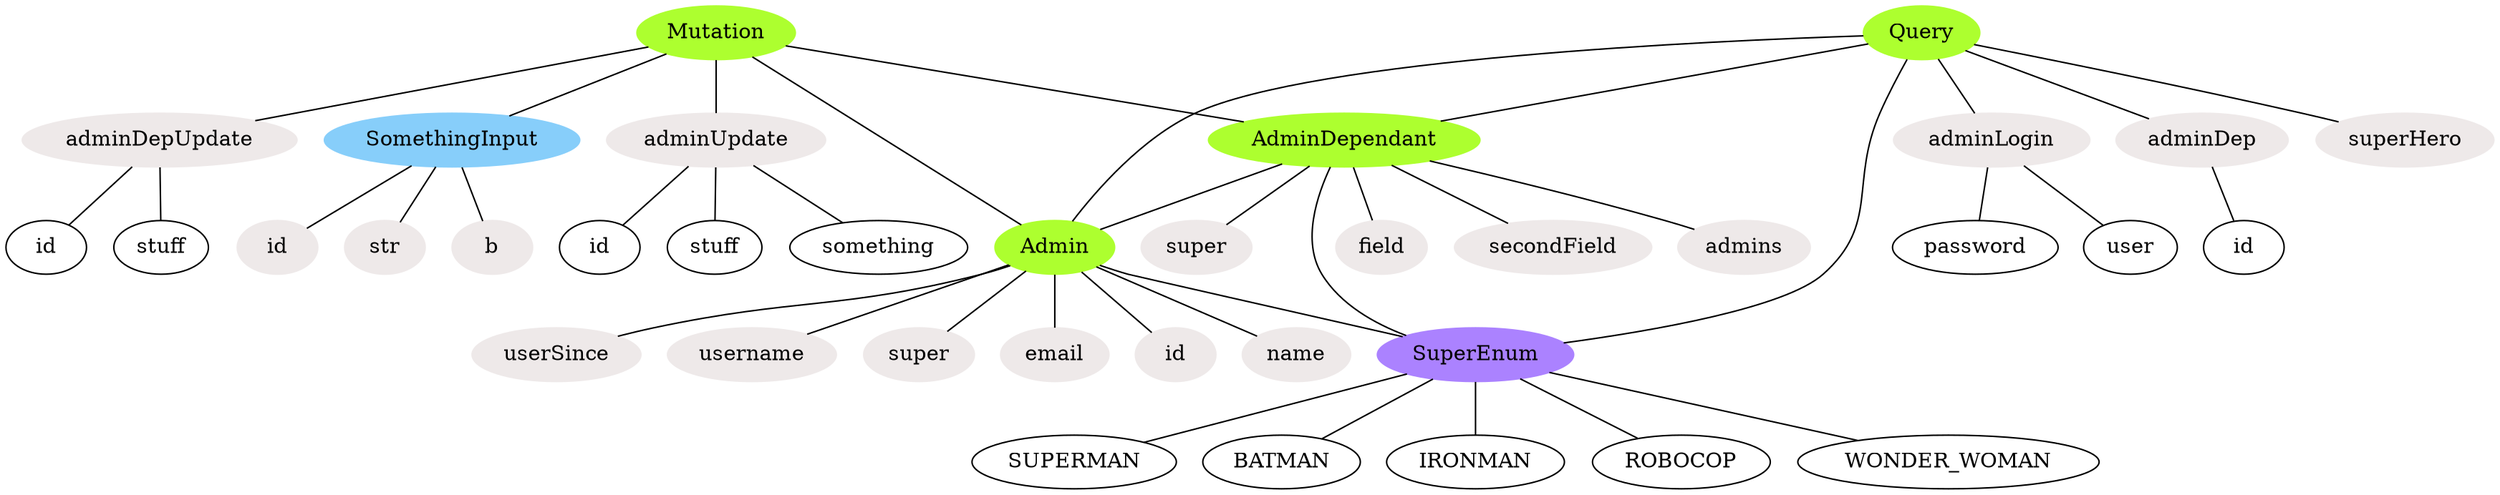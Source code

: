 graph {
    # type: Mutation
    Mutation_1585821862[color=greenyellow, style=filled, label="Mutation"];
    adminUpdate_2033924942[color=snow2, style=filled, label="adminUpdate"];
    id_391543492[label="id"];
    stuff_1500725459[label="stuff"];
    something_1892771304[label="something"];
    adminUpdate_2033924942 -- id_391543492;
    adminUpdate_2033924942 -- stuff_1500725459;
    adminUpdate_2033924942 -- something_1892771304;
    adminDepUpdate_2100153903[color=snow2, style=filled, label="adminDepUpdate"];
    id_386522247[label="id"];
    stuff_1495704214[label="stuff"];
    adminDepUpdate_2100153903 -- id_386522247;
    adminDepUpdate_2100153903 -- stuff_1495704214;
    Mutation_1585821862 -- adminUpdate_2033924942;
    Mutation_1585821862 -- adminDepUpdate_2100153903;

    # type: Admin
    Admin_1225025013[color=greenyellow, style=filled, label="Admin"];
    email_720415139[color=snow2, style=filled, label="email"];
    id_42170344[color=snow2, style=filled, label="id"];
    name_240389390[color=snow2, style=filled, label="name"];
    userSince_31887116[color=snow2, style=filled, label="userSince"];
    username_1726130461[color=snow2, style=filled, label="username"];
    super_1138761421[color=snow2, style=filled, label="super"];
    Admin_1225025013 -- email_720415139;
    Admin_1225025013 -- id_42170344;
    Admin_1225025013 -- name_240389390;
    Admin_1225025013 -- userSince_31887116;
    Admin_1225025013 -- username_1726130461;
    Admin_1225025013 -- super_1138761421;

    # enum: SuperEnum
    SuperEnum_1837966991[color=mediumpurple1, style=filled, label="SuperEnum"];
    SUPERMAN_1795640320[label="SUPERMAN"];
    BATMAN_1968359066[label="BATMAN"];
    IRONMAN_1510088529[label="IRONMAN"];
    ROBOCOP_809814457[label="ROBOCOP"];
    WONDER_1542910303[label="WONDER_WOMAN"];
    SuperEnum_1837966991 -- SUPERMAN_1795640320;
    SuperEnum_1837966991 -- BATMAN_1968359066;
    SuperEnum_1837966991 -- IRONMAN_1510088529;
    SuperEnum_1837966991 -- ROBOCOP_809814457;
    SuperEnum_1837966991 -- WONDER_1542910303;

    # type: AdminDependant
    AdminDependant_1943666205[color=greenyellow, style=filled, label="AdminDependant"];
    field_843677816[color=snow2, style=filled, label="field"];
    secondField_639602196[color=snow2, style=filled, label="secondField"];
    admins_2026363799[color=snow2, style=filled, label="admins"];
    super_1941801893[color=snow2, style=filled, label="super"];
    AdminDependant_1943666205 -- field_843677816;
    AdminDependant_1943666205 -- secondField_639602196;
    AdminDependant_1943666205 -- admins_2026363799;
    AdminDependant_1943666205 -- super_1941801893;

    # type: Query
    Query_1857255737[color=greenyellow, style=filled, label="Query"];
    adminLogin_1420413869[color=snow2, style=filled, label="adminLogin"];
    password_1927095391[label="password"];
    user_887369615[label="user"];
    adminLogin_1420413869 -- password_1927095391;
    adminLogin_1420413869 -- user_887369615;
    adminDep_189548957[color=snow2, style=filled, label="adminDep"];
    id_1767715155[label="id"];
    adminDep_189548957 -- id_1767715155;
    superHero_299981009[color=snow2, style=filled, label="superHero"];
    Query_1857255737 -- adminLogin_1420413869;
    Query_1857255737 -- adminDep_189548957;
    Query_1857255737 -- superHero_299981009;

    # input: SomethingInput
    SomethingInput_980876025[color=lightskyblue, style=filled, label="SomethingInput"];
    id_172038843[color=snow2, style=filled, label="id"];
    str_581071257[color=snow2, style=filled, label="str"];
    b_571121216[color=snow2, style=filled, label="b"];
    SomethingInput_980876025 -- id_172038843;
    SomethingInput_980876025 -- str_581071257;
    SomethingInput_980876025 -- b_571121216;


    # Connections between types
    Mutation_1585821862 -- Admin_1225025013;
    Mutation_1585821862 -- AdminDependant_1943666205;
    Mutation_1585821862 -- SomethingInput_980876025;
    Admin_1225025013 -- SuperEnum_1837966991;
    AdminDependant_1943666205 -- Admin_1225025013;
    AdminDependant_1943666205 -- SuperEnum_1837966991;
    Query_1857255737 -- Admin_1225025013;
    Query_1857255737 -- SuperEnum_1837966991;
    Query_1857255737 -- AdminDependant_1943666205;
}
